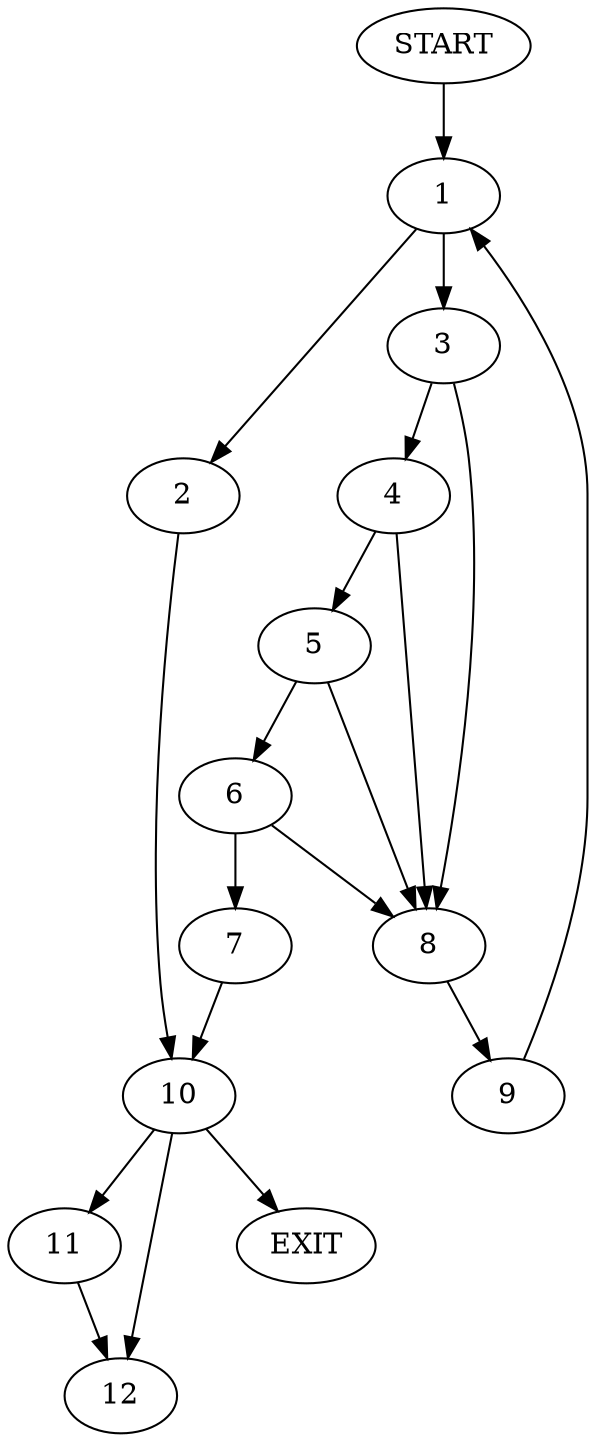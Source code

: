 digraph { 
0 [label="START"];
1;
2;
3;
4;
5;
6;
7;
8;
9;
10;
11;
12;
13[label="EXIT"];
0 -> 1;
1 -> 3;
1 -> 2;
2 -> 10;
3 -> 4;
3 -> 8;
4 -> 5;
4 -> 8;
5 -> 8;
5 -> 6;
6 -> 8;
6 -> 7;
7 -> 10;
8 -> 9;
9 -> 1;
10 -> 13;
10 -> 11;
10:s2 -> 12;
11 -> 12;
}